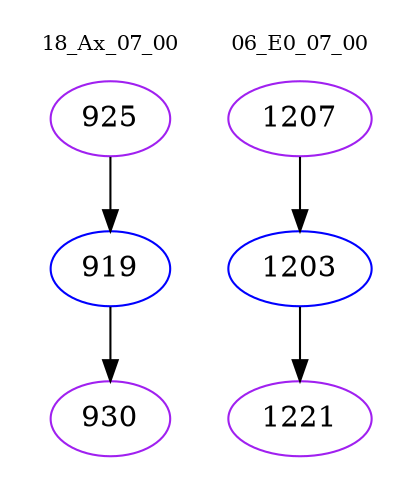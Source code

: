 digraph{
subgraph cluster_0 {
color = white
label = "18_Ax_07_00";
fontsize=10;
T0_925 [label="925", color="purple"]
T0_925 -> T0_919 [color="black"]
T0_919 [label="919", color="blue"]
T0_919 -> T0_930 [color="black"]
T0_930 [label="930", color="purple"]
}
subgraph cluster_1 {
color = white
label = "06_E0_07_00";
fontsize=10;
T1_1207 [label="1207", color="purple"]
T1_1207 -> T1_1203 [color="black"]
T1_1203 [label="1203", color="blue"]
T1_1203 -> T1_1221 [color="black"]
T1_1221 [label="1221", color="purple"]
}
}

